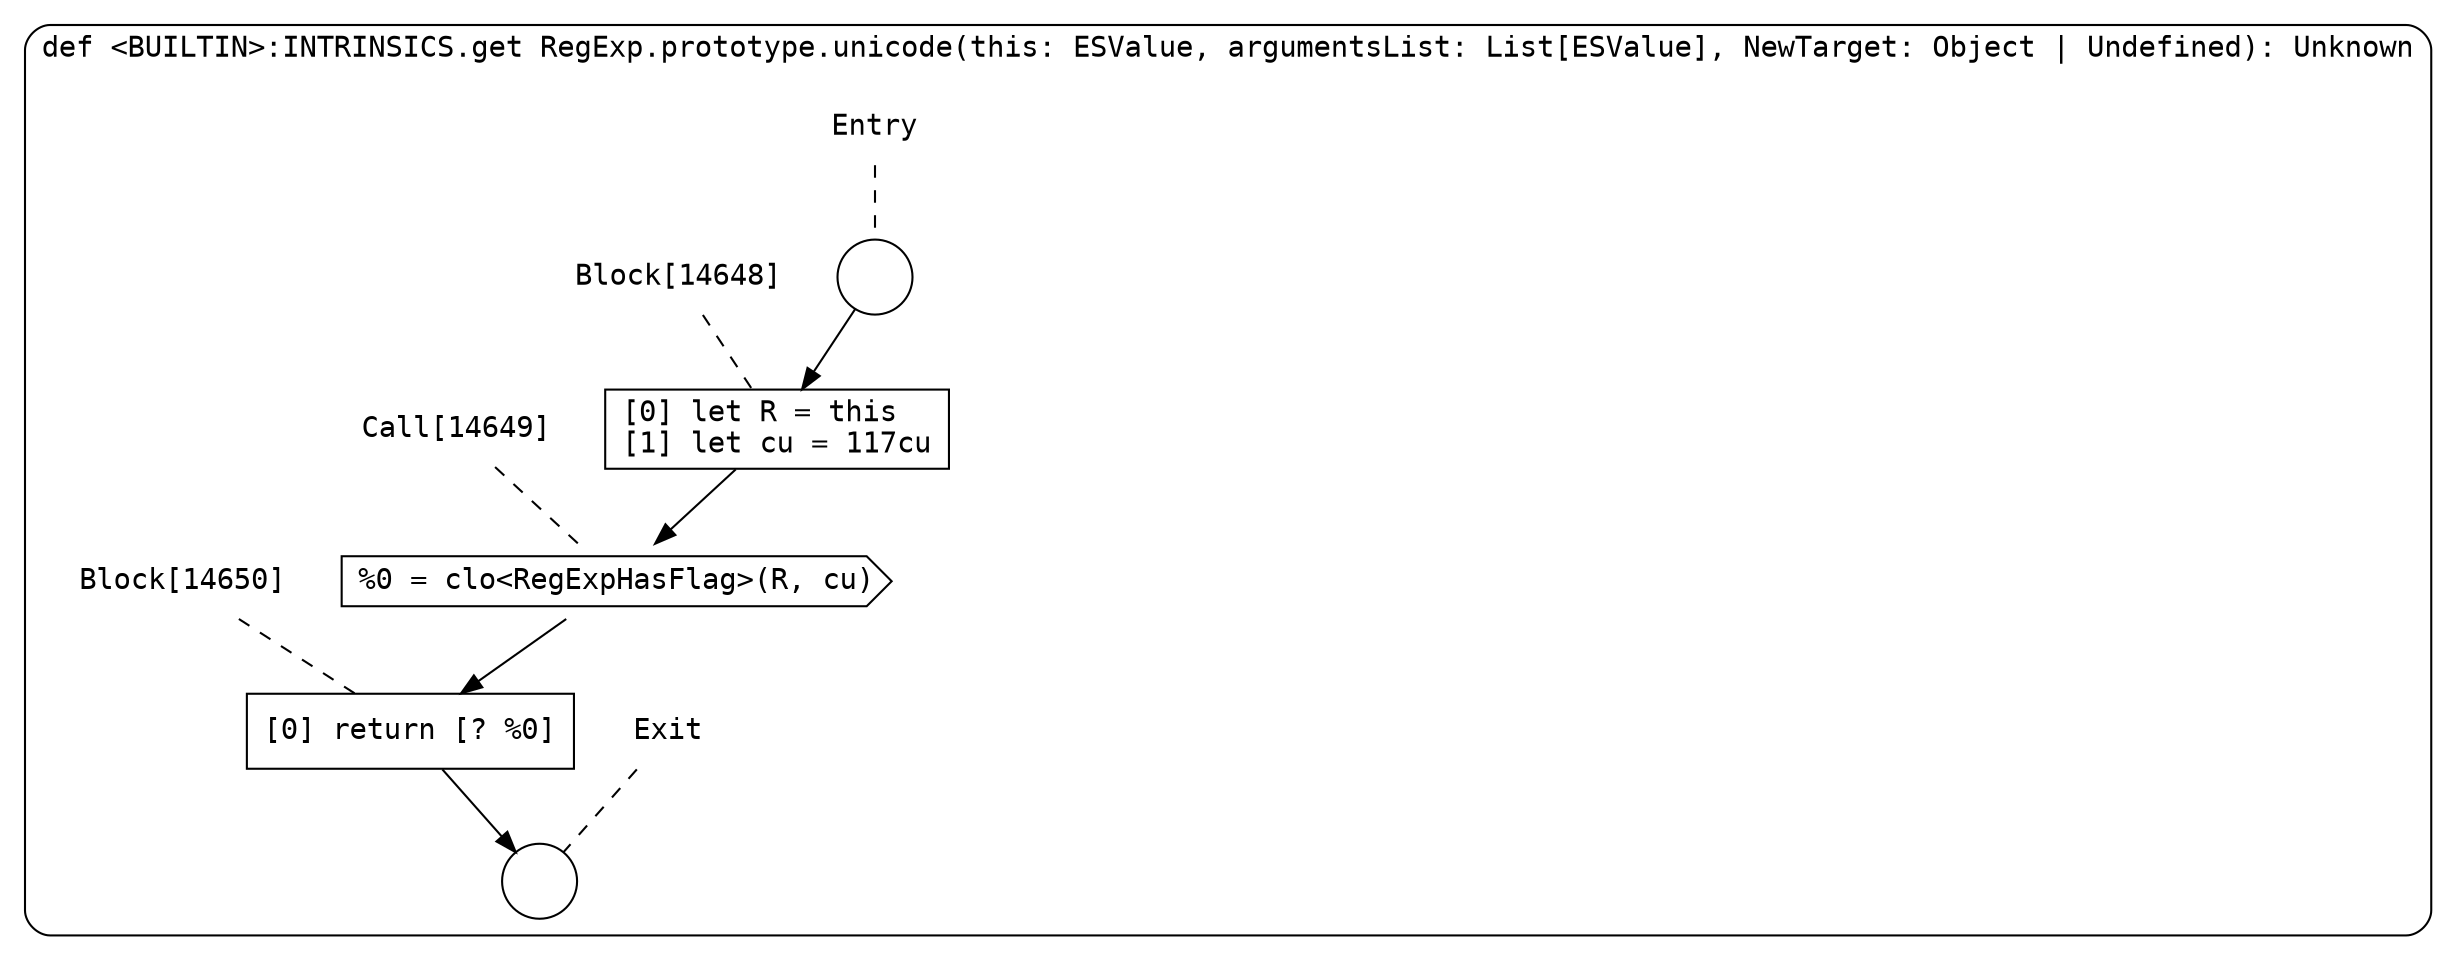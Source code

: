 digraph {
  graph [fontname = "Consolas"]
  node [fontname = "Consolas"]
  edge [fontname = "Consolas"]
  subgraph cluster2335 {
    label = "def <BUILTIN>:INTRINSICS.get RegExp.prototype.unicode(this: ESValue, argumentsList: List[ESValue], NewTarget: Object | Undefined): Unknown"
    style = rounded
    cluster2335_entry_name [shape=none, label=<<font color="black">Entry</font>>]
    cluster2335_entry_name -> cluster2335_entry [arrowhead=none, color="black", style=dashed]
    cluster2335_entry [shape=circle label=" " color="black" fillcolor="white" style=filled]
    cluster2335_entry -> node14648 [color="black"]
    cluster2335_exit_name [shape=none, label=<<font color="black">Exit</font>>]
    cluster2335_exit_name -> cluster2335_exit [arrowhead=none, color="black", style=dashed]
    cluster2335_exit [shape=circle label=" " color="black" fillcolor="white" style=filled]
    node14648_name [shape=none, label=<<font color="black">Block[14648]</font>>]
    node14648_name -> node14648 [arrowhead=none, color="black", style=dashed]
    node14648 [shape=box, label=<<font color="black">[0] let R = this<BR ALIGN="LEFT"/>[1] let cu = 117cu<BR ALIGN="LEFT"/></font>> color="black" fillcolor="white", style=filled]
    node14648 -> node14649 [color="black"]
    node14649_name [shape=none, label=<<font color="black">Call[14649]</font>>]
    node14649_name -> node14649 [arrowhead=none, color="black", style=dashed]
    node14649 [shape=cds, label=<<font color="black">%0 = clo&lt;RegExpHasFlag&gt;(R, cu)</font>> color="black" fillcolor="white", style=filled]
    node14649 -> node14650 [color="black"]
    node14650_name [shape=none, label=<<font color="black">Block[14650]</font>>]
    node14650_name -> node14650 [arrowhead=none, color="black", style=dashed]
    node14650 [shape=box, label=<<font color="black">[0] return [? %0]<BR ALIGN="LEFT"/></font>> color="black" fillcolor="white", style=filled]
    node14650 -> cluster2335_exit [color="black"]
  }
}